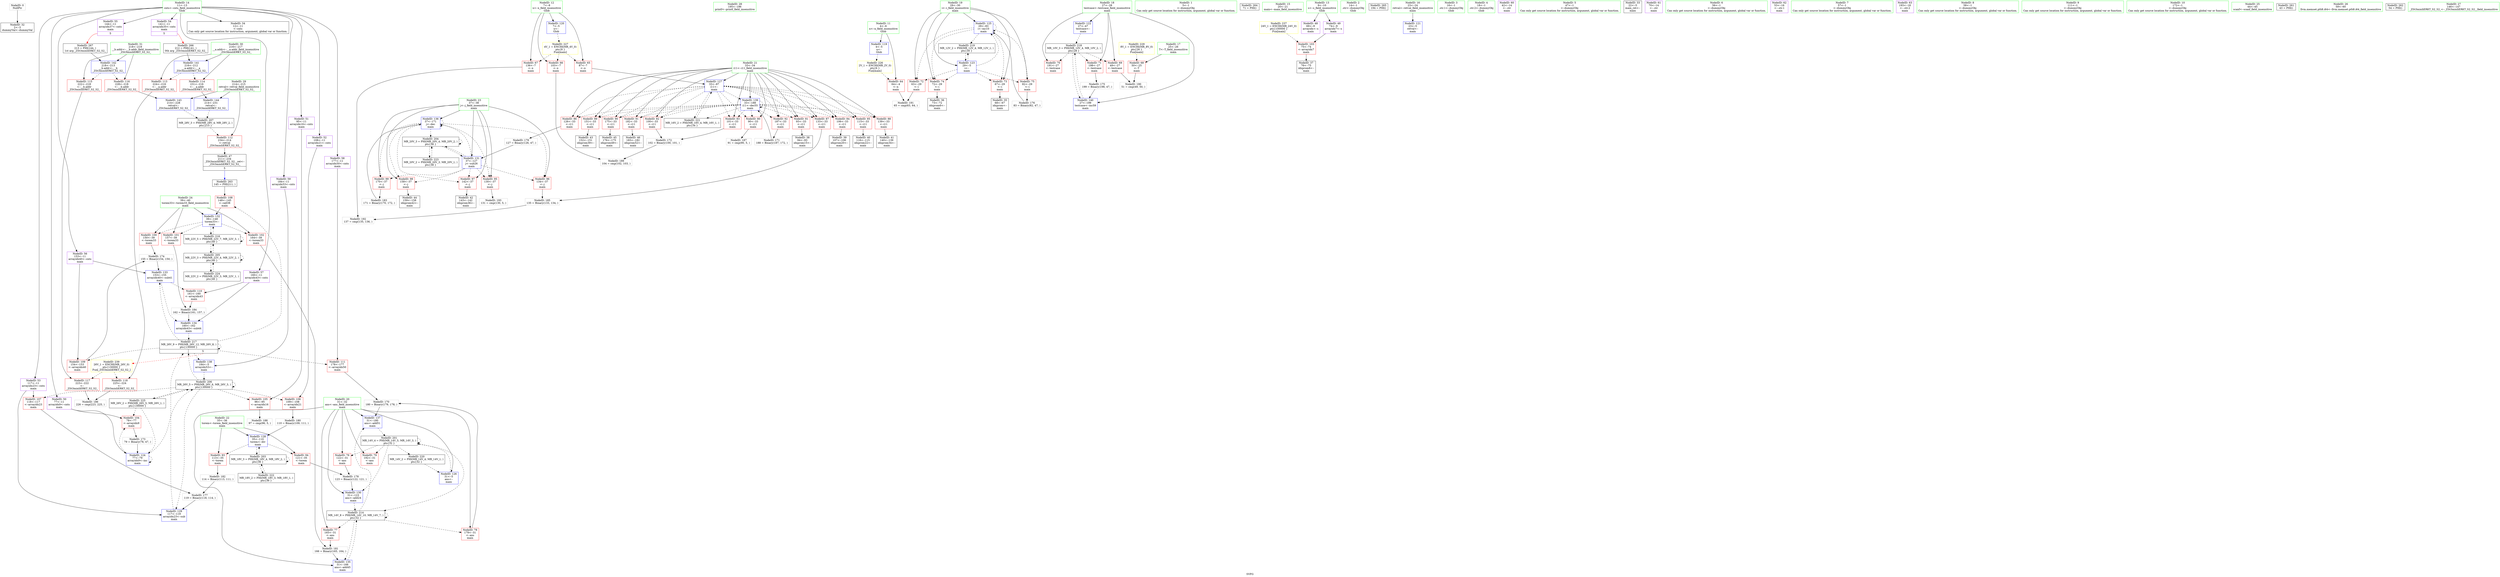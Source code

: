 digraph "SVFG" {
	label="SVFG";

	Node0x56068b63c7e0 [shape=record,color=grey,label="{NodeID: 0\nNullPtr}"];
	Node0x56068b63c7e0 -> Node0x56068b65b5b0[style=solid];
	Node0x56068b688750 [shape=record,color=black,label="{NodeID: 263\n145 = PHI(211, )\n}"];
	Node0x56068b688750 -> Node0x56068b65ccd0[style=solid];
	Node0x56068b665920 [shape=record,color=grey,label="{NodeID: 180\n110 = Binary(109, 111, )\n}"];
	Node0x56068b665920 -> Node0x56068b6624b0[style=solid];
	Node0x56068b65c3e0 [shape=record,color=red,label="{NodeID: 97\n142\<--37\n\<--j\nmain\n}"];
	Node0x56068b65c3e0 -> Node0x56068b65be30[style=solid];
	Node0x56068b65a7c0 [shape=record,color=green,label="{NodeID: 14\n11\<--13\ncnts\<--cnts_field_insensitive\nGlob }"];
	Node0x56068b65a7c0 -> Node0x56068b65b780[style=solid];
	Node0x56068b65a7c0 -> Node0x56068b65d4d0[style=solid];
	Node0x56068b65a7c0 -> Node0x56068b65d5a0[style=solid];
	Node0x56068b65a7c0 -> Node0x56068b65d670[style=solid];
	Node0x56068b65a7c0 -> Node0x56068b65d740[style=solid];
	Node0x56068b65a7c0 -> Node0x56068b65d810[style=solid];
	Node0x56068b65a7c0 -> Node0x56068b65d8e0[style=solid];
	Node0x56068b65a7c0 -> Node0x56068b65d9b0[style=solid];
	Node0x56068b65a7c0 -> Node0x56068b65da80[style=solid];
	Node0x56068b65a7c0 -> Node0x56068b65db50[style=solid];
	Node0x56068b65a7c0 -> Node0x56068b65dc20[style=solid];
	Node0x56068b65cf40 [shape=record,color=red,label="{NodeID: 111\n178\<--177\n\<--arrayidx50\nmain\n}"];
	Node0x56068b65cf40 -> Node0x56068b664a20[style=solid];
	Node0x56068b65b240 [shape=record,color=green,label="{NodeID: 28\n195\<--196\nprintf\<--printf_field_insensitive\n}"];
	Node0x56068b662240 [shape=record,color=blue,label="{NodeID: 125\n29\<--83\ni\<--inc10\nmain\n}"];
	Node0x56068b662240 -> Node0x56068b65e6b0[style=dashed];
	Node0x56068b662240 -> Node0x56068b65e780[style=dashed];
	Node0x56068b662240 -> Node0x56068b65e850[style=dashed];
	Node0x56068b662240 -> Node0x56068b65e920[style=dashed];
	Node0x56068b662240 -> Node0x56068b662240[style=dashed];
	Node0x56068b662240 -> Node0x56068b676c20[style=dashed];
	Node0x56068b65be30 [shape=record,color=black,label="{NodeID: 42\n143\<--142\nidxprom36\<--\nmain\n}"];
	Node0x56068b677b20 [shape=record,color=black,label="{NodeID: 222\nMR_18V_2 = PHI(MR_18V_3, MR_18V_1, )\npts\{36 \}\n}"];
	Node0x56068b677b20 -> Node0x56068b671820[style=dashed];
	Node0x56068b662da0 [shape=record,color=blue,label="{NodeID: 139\n33\<--188\ni11\<--dec55\nmain\n}"];
	Node0x56068b662da0 -> Node0x56068b65ed30[style=dashed];
	Node0x56068b662da0 -> Node0x56068b65ee00[style=dashed];
	Node0x56068b662da0 -> Node0x56068b65eed0[style=dashed];
	Node0x56068b662da0 -> Node0x56068b65efa0[style=dashed];
	Node0x56068b662da0 -> Node0x56068b65f070[style=dashed];
	Node0x56068b662da0 -> Node0x56068b65f140[style=dashed];
	Node0x56068b662da0 -> Node0x56068b65f210[style=dashed];
	Node0x56068b662da0 -> Node0x56068b65f2e0[style=dashed];
	Node0x56068b662da0 -> Node0x56068b65f3b0[style=dashed];
	Node0x56068b662da0 -> Node0x56068b65f480[style=dashed];
	Node0x56068b662da0 -> Node0x56068b65f550[style=dashed];
	Node0x56068b662da0 -> Node0x56068b65f620[style=dashed];
	Node0x56068b662da0 -> Node0x56068b65f6f0[style=dashed];
	Node0x56068b662da0 -> Node0x56068b662da0[style=dashed];
	Node0x56068b662da0 -> Node0x56068b677620[style=dashed];
	Node0x56068b65d9b0 [shape=record,color=purple,label="{NodeID: 56\n153\<--11\narrayidx40\<--cnts\nmain\n}"];
	Node0x56068b65d9b0 -> Node0x56068b65cda0[style=solid];
	Node0x56068b65d9b0 -> Node0x56068b6628c0[style=solid];
	Node0x56068b65e510 [shape=record,color=red,label="{NodeID: 70\n191\<--27\n\<--testcase\nmain\n}"];
	Node0x56068b65f070 [shape=record,color=red,label="{NodeID: 84\n106\<--33\n\<--i11\nmain\n}"];
	Node0x56068b65f070 -> Node0x56068b65bbc0[style=solid];
	Node0x56068b639a10 [shape=record,color=green,label="{NodeID: 1\n5\<--1\n\<--dummyObj\nCan only get source location for instruction, argument, global var or function.}"];
	Node0x56068b688940 [shape=record,color=black,label="{NodeID: 264\n71 = PHI()\n}"];
	Node0x56068b665aa0 [shape=record,color=grey,label="{NodeID: 181\n166 = Binary(165, 164, )\n}"];
	Node0x56068b665aa0 -> Node0x56068b662a60[style=solid];
	Node0x56068b65c4b0 [shape=record,color=red,label="{NodeID: 98\n158\<--37\n\<--j\nmain\n}"];
	Node0x56068b65c4b0 -> Node0x56068b65bfd0[style=solid];
	Node0x56068b65a850 [shape=record,color=green,label="{NodeID: 15\n20\<--21\nmain\<--main_field_insensitive\n}"];
	Node0x56068b65d010 [shape=record,color=red,label="{NodeID: 112\n234\<--214\n\<--retval\n_ZSt3minIiERKT_S2_S2_\n}"];
	Node0x56068b65d010 -> Node0x56068b65c240[style=solid];
	Node0x56068b65b340 [shape=record,color=green,label="{NodeID: 29\n214\<--215\nretval\<--retval_field_insensitive\n_ZSt3minIiERKT_S2_S2_\n}"];
	Node0x56068b65b340 -> Node0x56068b65d010[style=solid];
	Node0x56068b65b340 -> Node0x56068b6630e0[style=solid];
	Node0x56068b65b340 -> Node0x56068b6631b0[style=solid];
	Node0x56068b662310 [shape=record,color=blue,label="{NodeID: 126\n31\<--5\nans\<--\nmain\n}"];
	Node0x56068b662310 -> Node0x56068b670e20[style=dashed];
	Node0x56068b65bf00 [shape=record,color=black,label="{NodeID: 43\n152\<--151\nidxprom39\<--\nmain\n}"];
	Node0x56068b678020 [shape=record,color=black,label="{NodeID: 223\nMR_20V_2 = PHI(MR_20V_3, MR_20V_1, )\npts\{38 \}\n}"];
	Node0x56068b678020 -> Node0x56068b671d20[style=dashed];
	Node0x56068b662e70 [shape=record,color=blue,label="{NodeID: 140\n27\<--199\ntestcase\<--inc59\nmain\n}"];
	Node0x56068b662e70 -> Node0x56068b676b30[style=dashed];
	Node0x56068b65da80 [shape=record,color=purple,label="{NodeID: 57\n160\<--11\narrayidx43\<--cnts\nmain\n}"];
	Node0x56068b65da80 -> Node0x56068b65ce70[style=solid];
	Node0x56068b65da80 -> Node0x56068b662990[style=solid];
	Node0x56068b67a300 [shape=record,color=yellow,style=double,label="{NodeID: 237\n24V_1 = ENCHI(MR_24V_0)\npts\{100000 \}\nFun[main]}"];
	Node0x56068b67a300 -> Node0x56068b65c8c0[style=dashed];
	Node0x56068b65e5e0 [shape=record,color=red,label="{NodeID: 71\n198\<--27\n\<--testcase\nmain\n}"];
	Node0x56068b65e5e0 -> Node0x56068b6651a0[style=solid];
	Node0x56068b65f140 [shape=record,color=red,label="{NodeID: 85\n115\<--33\n\<--i11\nmain\n}"];
	Node0x56068b65f140 -> Node0x56068b65bc90[style=solid];
	Node0x56068b63ced0 [shape=record,color=green,label="{NodeID: 2\n14\<--1\n.str\<--dummyObj\nGlob }"];
	Node0x56068b688a10 [shape=record,color=black,label="{NodeID: 265\n194 = PHI()\n}"];
	Node0x56068b665c20 [shape=record,color=grey,label="{NodeID: 182\n114 = Binary(113, 111, )\n}"];
	Node0x56068b665c20 -> Node0x56068b6654a0[style=solid];
	Node0x56068b65c580 [shape=record,color=red,label="{NodeID: 99\n170\<--37\n\<--j\nmain\n}"];
	Node0x56068b65c580 -> Node0x56068b665da0[style=solid];
	Node0x56068b65a8e0 [shape=record,color=green,label="{NodeID: 16\n23\<--24\nretval\<--retval_field_insensitive\nmain\n}"];
	Node0x56068b65a8e0 -> Node0x56068b661f00[style=solid];
	Node0x56068b65d0e0 [shape=record,color=red,label="{NodeID: 113\n224\<--216\n\<--__a.addr\n_ZSt3minIiERKT_S2_S2_\n}"];
	Node0x56068b65d0e0 -> Node0x56068b661c30[style=solid];
	Node0x56068b65b410 [shape=record,color=green,label="{NodeID: 30\n216\<--217\n__a.addr\<--__a.addr_field_insensitive\n_ZSt3minIiERKT_S2_S2_\n}"];
	Node0x56068b65b410 -> Node0x56068b65d0e0[style=solid];
	Node0x56068b65b410 -> Node0x56068b65d1b0[style=solid];
	Node0x56068b65b410 -> Node0x56068b662f40[style=solid];
	Node0x56068b6623e0 [shape=record,color=blue,label="{NodeID: 127\n33\<--87\ni11\<--\nmain\n}"];
	Node0x56068b6623e0 -> Node0x56068b65ed30[style=dashed];
	Node0x56068b6623e0 -> Node0x56068b65ee00[style=dashed];
	Node0x56068b6623e0 -> Node0x56068b65eed0[style=dashed];
	Node0x56068b6623e0 -> Node0x56068b65efa0[style=dashed];
	Node0x56068b6623e0 -> Node0x56068b65f070[style=dashed];
	Node0x56068b6623e0 -> Node0x56068b65f140[style=dashed];
	Node0x56068b6623e0 -> Node0x56068b65f210[style=dashed];
	Node0x56068b6623e0 -> Node0x56068b65f2e0[style=dashed];
	Node0x56068b6623e0 -> Node0x56068b65f3b0[style=dashed];
	Node0x56068b6623e0 -> Node0x56068b65f480[style=dashed];
	Node0x56068b6623e0 -> Node0x56068b65f550[style=dashed];
	Node0x56068b6623e0 -> Node0x56068b65f620[style=dashed];
	Node0x56068b6623e0 -> Node0x56068b65f6f0[style=dashed];
	Node0x56068b6623e0 -> Node0x56068b662da0[style=dashed];
	Node0x56068b6623e0 -> Node0x56068b677620[style=dashed];
	Node0x56068b65bfd0 [shape=record,color=black,label="{NodeID: 44\n159\<--158\nidxprom42\<--\nmain\n}"];
	Node0x56068b678520 [shape=record,color=black,label="{NodeID: 224\nMR_22V_2 = PHI(MR_22V_3, MR_22V_1, )\npts\{40 \}\n}"];
	Node0x56068b678520 -> Node0x56068b672220[style=dashed];
	Node0x56068b662f40 [shape=record,color=blue,label="{NodeID: 141\n216\<--212\n__a.addr\<--__a\n_ZSt3minIiERKT_S2_S2_\n}"];
	Node0x56068b662f40 -> Node0x56068b65d0e0[style=dashed];
	Node0x56068b662f40 -> Node0x56068b65d1b0[style=dashed];
	Node0x56068b65db50 [shape=record,color=purple,label="{NodeID: 58\n177\<--11\narrayidx50\<--cnts\nmain\n}"];
	Node0x56068b65db50 -> Node0x56068b65cf40[style=solid];
	Node0x56068b65e6b0 [shape=record,color=red,label="{NodeID: 72\n63\<--29\n\<--i\nmain\n}"];
	Node0x56068b65e6b0 -> Node0x56068b6669a0[style=solid];
	Node0x56068b65f210 [shape=record,color=red,label="{NodeID: 86\n126\<--33\n\<--i11\nmain\n}"];
	Node0x56068b65f210 -> Node0x56068b6657a0[style=solid];
	Node0x56068b63cf60 [shape=record,color=green,label="{NodeID: 3\n16\<--1\n.str.1\<--dummyObj\nGlob }"];
	Node0x56068b688ae0 [shape=record,color=black,label="{NodeID: 266\n212 = PHI(141, )\n0th arg _ZSt3minIiERKT_S2_S2_ }"];
	Node0x56068b688ae0 -> Node0x56068b662f40[style=solid];
	Node0x56068b665da0 [shape=record,color=grey,label="{NodeID: 183\n171 = Binary(170, 172, )\n}"];
	Node0x56068b665da0 -> Node0x56068b662b30[style=solid];
	Node0x56068b65c650 [shape=record,color=red,label="{NodeID: 100\n150\<--39\n\<--torem33\nmain\n}"];
	Node0x56068b65c650 -> Node0x56068b665020[style=solid];
	Node0x56068b65a970 [shape=record,color=green,label="{NodeID: 17\n25\<--26\nT\<--T_field_insensitive\nmain\n}"];
	Node0x56068b65a970 -> Node0x56068b65e370[style=solid];
	Node0x56068b65d1b0 [shape=record,color=red,label="{NodeID: 114\n231\<--216\n\<--__a.addr\n_ZSt3minIiERKT_S2_S2_\n}"];
	Node0x56068b65d1b0 -> Node0x56068b6631b0[style=solid];
	Node0x56068b65b4e0 [shape=record,color=green,label="{NodeID: 31\n218\<--219\n__b.addr\<--__b.addr_field_insensitive\n_ZSt3minIiERKT_S2_S2_\n}"];
	Node0x56068b65b4e0 -> Node0x56068b65d280[style=solid];
	Node0x56068b65b4e0 -> Node0x56068b661a90[style=solid];
	Node0x56068b65b4e0 -> Node0x56068b663010[style=solid];
	Node0x56068b6624b0 [shape=record,color=blue,label="{NodeID: 128\n35\<--110\ntorem\<--div\nmain\n}"];
	Node0x56068b6624b0 -> Node0x56068b65f7c0[style=dashed];
	Node0x56068b6624b0 -> Node0x56068b65f890[style=dashed];
	Node0x56068b6624b0 -> Node0x56068b671820[style=dashed];
	Node0x56068b65c0a0 [shape=record,color=black,label="{NodeID: 45\n176\<--175\nidxprom49\<--\nmain\n}"];
	Node0x56068b678a20 [shape=record,color=black,label="{NodeID: 225\nMR_26V_2 = PHI(MR_26V_5, MR_26V_1, )\npts\{130000 \}\n}"];
	Node0x56068b678a20 -> Node0x56068b65c990[style=dashed];
	Node0x56068b678a20 -> Node0x56068b662170[style=dashed];
	Node0x56068b678a20 -> Node0x56068b672720[style=dashed];
	Node0x56068b663010 [shape=record,color=blue,label="{NodeID: 142\n218\<--213\n__b.addr\<--__b\n_ZSt3minIiERKT_S2_S2_\n}"];
	Node0x56068b663010 -> Node0x56068b65d280[style=dashed];
	Node0x56068b663010 -> Node0x56068b661a90[style=dashed];
	Node0x56068b65dc20 [shape=record,color=purple,label="{NodeID: 59\n184\<--11\narrayidx53\<--cnts\nmain\n}"];
	Node0x56068b65dc20 -> Node0x56068b662cd0[style=solid];
	Node0x56068b67a4c0 [shape=record,color=yellow,style=double,label="{NodeID: 239\n26V_1 = ENCHI(MR_26V_0)\npts\{130000 \}\nFun[_ZSt3minIiERKT_S2_S2_]}"];
	Node0x56068b67a4c0 -> Node0x56068b661b60[style=dashed];
	Node0x56068b67a4c0 -> Node0x56068b661c30[style=dashed];
	Node0x56068b65e780 [shape=record,color=red,label="{NodeID: 73\n67\<--29\n\<--i\nmain\n}"];
	Node0x56068b65e780 -> Node0x56068b65b880[style=solid];
	Node0x56068b664a20 [shape=record,color=grey,label="{NodeID: 170\n180 = Binary(179, 178, )\n}"];
	Node0x56068b664a20 -> Node0x56068b662c00[style=solid];
	Node0x56068b65f2e0 [shape=record,color=red,label="{NodeID: 87\n133\<--33\n\<--i11\nmain\n}"];
	Node0x56068b65f2e0 -> Node0x56068b6660a0[style=solid];
	Node0x56068b639fe0 [shape=record,color=green,label="{NodeID: 4\n18\<--1\n.str.2\<--dummyObj\nGlob }"];
	Node0x56068b688c40 [shape=record,color=black,label="{NodeID: 267\n213 = PHI(144, )\n1st arg _ZSt3minIiERKT_S2_S2_ }"];
	Node0x56068b688c40 -> Node0x56068b663010[style=solid];
	Node0x56068b665f20 [shape=record,color=grey,label="{NodeID: 184\n162 = Binary(161, 157, )\n}"];
	Node0x56068b665f20 -> Node0x56068b662990[style=solid];
	Node0x56068b65c720 [shape=record,color=red,label="{NodeID: 101\n157\<--39\n\<--torem33\nmain\n}"];
	Node0x56068b65c720 -> Node0x56068b665f20[style=solid];
	Node0x56068b65aa00 [shape=record,color=green,label="{NodeID: 18\n27\<--28\ntestcase\<--testcase_field_insensitive\nmain\n}"];
	Node0x56068b65aa00 -> Node0x56068b65e440[style=solid];
	Node0x56068b65aa00 -> Node0x56068b65e510[style=solid];
	Node0x56068b65aa00 -> Node0x56068b65e5e0[style=solid];
	Node0x56068b65aa00 -> Node0x56068b661fd0[style=solid];
	Node0x56068b65aa00 -> Node0x56068b662e70[style=solid];
	Node0x56068b65d280 [shape=record,color=red,label="{NodeID: 115\n222\<--218\n\<--__b.addr\n_ZSt3minIiERKT_S2_S2_\n}"];
	Node0x56068b65d280 -> Node0x56068b661b60[style=solid];
	Node0x56068b65b5b0 [shape=record,color=black,label="{NodeID: 32\n2\<--3\ndummyVal\<--dummyVal\n}"];
	Node0x56068b662580 [shape=record,color=blue,label="{NodeID: 129\n117\<--119\narrayidx23\<--sub\nmain\n}"];
	Node0x56068b662580 -> Node0x56068b675e20[style=dashed];
	Node0x56068b65c170 [shape=record,color=black,label="{NodeID: 46\n183\<--182\nidxprom52\<--\nmain\n}"];
	Node0x56068b678f20 [shape=record,color=yellow,style=double,label="{NodeID: 226\n2V_1 = ENCHI(MR_2V_0)\npts\{6 \}\nFun[main]}"];
	Node0x56068b678f20 -> Node0x56068b65e030[style=dashed];
	Node0x56068b6630e0 [shape=record,color=blue,label="{NodeID: 143\n214\<--228\nretval\<--\n_ZSt3minIiERKT_S2_S2_\n}"];
	Node0x56068b6630e0 -> Node0x56068b672c20[style=dashed];
	Node0x56068b65dcf0 [shape=record,color=purple,label="{NodeID: 60\n42\<--14\n\<--.str\nmain\n}"];
	Node0x56068b65e850 [shape=record,color=red,label="{NodeID: 74\n72\<--29\n\<--i\nmain\n}"];
	Node0x56068b65e850 -> Node0x56068b65b950[style=solid];
	Node0x56068b664ba0 [shape=record,color=grey,label="{NodeID: 171\n188 = Binary(187, 172, )\n}"];
	Node0x56068b664ba0 -> Node0x56068b662da0[style=solid];
	Node0x56068b65f3b0 [shape=record,color=red,label="{NodeID: 88\n139\<--33\n\<--i11\nmain\n}"];
	Node0x56068b65f3b0 -> Node0x56068b65bd60[style=solid];
	Node0x56068b63a070 [shape=record,color=green,label="{NodeID: 5\n47\<--1\n\<--dummyObj\nCan only get source location for instruction, argument, global var or function.}"];
	Node0x56068b6660a0 [shape=record,color=grey,label="{NodeID: 185\n135 = Binary(133, 134, )\n}"];
	Node0x56068b6660a0 -> Node0x56068b65faf0[style=solid];
	Node0x56068b65c7f0 [shape=record,color=red,label="{NodeID: 102\n164\<--39\n\<--torem33\nmain\n}"];
	Node0x56068b65c7f0 -> Node0x56068b665aa0[style=solid];
	Node0x56068b65aa90 [shape=record,color=green,label="{NodeID: 19\n29\<--30\ni\<--i_field_insensitive\nmain\n}"];
	Node0x56068b65aa90 -> Node0x56068b65e6b0[style=solid];
	Node0x56068b65aa90 -> Node0x56068b65e780[style=solid];
	Node0x56068b65aa90 -> Node0x56068b65e850[style=solid];
	Node0x56068b65aa90 -> Node0x56068b65e920[style=solid];
	Node0x56068b65aa90 -> Node0x56068b6620a0[style=solid];
	Node0x56068b65aa90 -> Node0x56068b662240[style=solid];
	Node0x56068b661a90 [shape=record,color=red,label="{NodeID: 116\n228\<--218\n\<--__b.addr\n_ZSt3minIiERKT_S2_S2_\n}"];
	Node0x56068b661a90 -> Node0x56068b6630e0[style=solid];
	Node0x56068b65b6b0 [shape=record,color=black,label="{NodeID: 33\n22\<--5\nmain_ret\<--\nmain\n}"];
	Node0x56068b662650 [shape=record,color=blue,label="{NodeID: 130\n31\<--123\nans\<--add24\nmain\n}"];
	Node0x56068b662650 -> Node0x56068b674f20[style=dashed];
	Node0x56068b65c240 [shape=record,color=black,label="{NodeID: 47\n211\<--234\n_ZSt3minIiERKT_S2_S2__ret\<--\n_ZSt3minIiERKT_S2_S2_\n|{<s0>5}}"];
	Node0x56068b65c240:s0 -> Node0x56068b688750[style=solid,color=blue];
	Node0x56068b679a40 [shape=record,color=yellow,style=double,label="{NodeID: 227\n4V_1 = ENCHI(MR_4V_0)\npts\{8 \}\nFun[main]}"];
	Node0x56068b679a40 -> Node0x56068b65e100[style=dashed];
	Node0x56068b679a40 -> Node0x56068b65e1d0[style=dashed];
	Node0x56068b679a40 -> Node0x56068b65e2a0[style=dashed];
	Node0x56068b6631b0 [shape=record,color=blue,label="{NodeID: 144\n214\<--231\nretval\<--\n_ZSt3minIiERKT_S2_S2_\n}"];
	Node0x56068b6631b0 -> Node0x56068b672c20[style=dashed];
	Node0x56068b65ddc0 [shape=record,color=purple,label="{NodeID: 61\n70\<--14\n\<--.str\nmain\n}"];
	Node0x56068b65e920 [shape=record,color=red,label="{NodeID: 75\n82\<--29\n\<--i\nmain\n}"];
	Node0x56068b65e920 -> Node0x56068b665320[style=solid];
	Node0x56068b664d20 [shape=record,color=grey,label="{NodeID: 172\n102 = Binary(100, 101, )\n}"];
	Node0x56068b664d20 -> Node0x56068b6666a0[style=solid];
	Node0x56068b65f480 [shape=record,color=red,label="{NodeID: 89\n151\<--33\n\<--i11\nmain\n}"];
	Node0x56068b65f480 -> Node0x56068b65bf00[style=solid];
	Node0x56068b65a340 [shape=record,color=green,label="{NodeID: 6\n56\<--1\n\<--dummyObj\nCan only get source location for instruction, argument, global var or function.}"];
	Node0x56068b666220 [shape=record,color=grey,label="{NodeID: 186\n226 = cmp(223, 225, )\n}"];
	Node0x56068b65c8c0 [shape=record,color=red,label="{NodeID: 103\n75\<--74\n\<--arrayidx7\nmain\n}"];
	Node0x56068b65c8c0 -> Node0x56068b65ba20[style=solid];
	Node0x56068b65ab60 [shape=record,color=green,label="{NodeID: 20\n31\<--32\nans\<--ans_field_insensitive\nmain\n}"];
	Node0x56068b65ab60 -> Node0x56068b65e9f0[style=solid];
	Node0x56068b65ab60 -> Node0x56068b65eac0[style=solid];
	Node0x56068b65ab60 -> Node0x56068b65eb90[style=solid];
	Node0x56068b65ab60 -> Node0x56068b65ec60[style=solid];
	Node0x56068b65ab60 -> Node0x56068b662310[style=solid];
	Node0x56068b65ab60 -> Node0x56068b662650[style=solid];
	Node0x56068b65ab60 -> Node0x56068b662a60[style=solid];
	Node0x56068b65ab60 -> Node0x56068b662c00[style=solid];
	Node0x56068b661b60 [shape=record,color=red,label="{NodeID: 117\n223\<--222\n\<--\n_ZSt3minIiERKT_S2_S2_\n}"];
	Node0x56068b661b60 -> Node0x56068b666220[style=solid];
	Node0x56068b65b780 [shape=record,color=black,label="{NodeID: 34\n12\<--11\n\<--cnts\nCan only get source location for instruction, argument, global var or function.}"];
	Node0x56068b674f20 [shape=record,color=black,label="{NodeID: 214\nMR_14V_8 = PHI(MR_14V_10, MR_14V_7, )\npts\{32 \}\n}"];
	Node0x56068b674f20 -> Node0x56068b65eac0[style=dashed];
	Node0x56068b674f20 -> Node0x56068b65eb90[style=dashed];
	Node0x56068b674f20 -> Node0x56068b662a60[style=dashed];
	Node0x56068b674f20 -> Node0x56068b662c00[style=dashed];
	Node0x56068b674f20 -> Node0x56068b674f20[style=dashed];
	Node0x56068b662720 [shape=record,color=blue,label="{NodeID: 131\n37\<--127\nj\<--sub26\nmain\n}"];
	Node0x56068b662720 -> Node0x56068b65f960[style=dashed];
	Node0x56068b662720 -> Node0x56068b65c310[style=dashed];
	Node0x56068b662720 -> Node0x56068b65c3e0[style=dashed];
	Node0x56068b662720 -> Node0x56068b65c4b0[style=dashed];
	Node0x56068b662720 -> Node0x56068b65c580[style=dashed];
	Node0x56068b662720 -> Node0x56068b662b30[style=dashed];
	Node0x56068b662720 -> Node0x56068b671d20[style=dashed];
	Node0x56068b65d330 [shape=record,color=purple,label="{NodeID: 48\n69\<--9\narrayidx\<--s\nmain\n}"];
	Node0x56068b65de90 [shape=record,color=purple,label="{NodeID: 62\n53\<--16\n\<--.str.1\nmain\n}"];
	Node0x56068b65e9f0 [shape=record,color=red,label="{NodeID: 76\n122\<--31\n\<--ans\nmain\n}"];
	Node0x56068b65e9f0 -> Node0x56068b665620[style=solid];
	Node0x56068b664ea0 [shape=record,color=grey,label="{NodeID: 173\n79 = Binary(78, 47, )\n}"];
	Node0x56068b664ea0 -> Node0x56068b662170[style=solid];
	Node0x56068b65f550 [shape=record,color=red,label="{NodeID: 90\n175\<--33\n\<--i11\nmain\n}"];
	Node0x56068b65f550 -> Node0x56068b65c0a0[style=solid];
	Node0x56068b65a3d0 [shape=record,color=green,label="{NodeID: 7\n57\<--1\n\<--dummyObj\nCan only get source location for instruction, argument, global var or function.}"];
	Node0x56068b6663a0 [shape=record,color=grey,label="{NodeID: 187\n91 = cmp(90, 5, )\n}"];
	Node0x56068b65c990 [shape=record,color=red,label="{NodeID: 104\n78\<--77\n\<--arrayidx9\nmain\n}"];
	Node0x56068b65c990 -> Node0x56068b664ea0[style=solid];
	Node0x56068b65ac30 [shape=record,color=green,label="{NodeID: 21\n33\<--34\ni11\<--i11_field_insensitive\nmain\n}"];
	Node0x56068b65ac30 -> Node0x56068b65ed30[style=solid];
	Node0x56068b65ac30 -> Node0x56068b65ee00[style=solid];
	Node0x56068b65ac30 -> Node0x56068b65eed0[style=solid];
	Node0x56068b65ac30 -> Node0x56068b65efa0[style=solid];
	Node0x56068b65ac30 -> Node0x56068b65f070[style=solid];
	Node0x56068b65ac30 -> Node0x56068b65f140[style=solid];
	Node0x56068b65ac30 -> Node0x56068b65f210[style=solid];
	Node0x56068b65ac30 -> Node0x56068b65f2e0[style=solid];
	Node0x56068b65ac30 -> Node0x56068b65f3b0[style=solid];
	Node0x56068b65ac30 -> Node0x56068b65f480[style=solid];
	Node0x56068b65ac30 -> Node0x56068b65f550[style=solid];
	Node0x56068b65ac30 -> Node0x56068b65f620[style=solid];
	Node0x56068b65ac30 -> Node0x56068b65f6f0[style=solid];
	Node0x56068b65ac30 -> Node0x56068b6623e0[style=solid];
	Node0x56068b65ac30 -> Node0x56068b662da0[style=solid];
	Node0x56068b670e20 [shape=record,color=black,label="{NodeID: 201\nMR_14V_4 = PHI(MR_14V_5, MR_14V_3, )\npts\{32 \}\n}"];
	Node0x56068b670e20 -> Node0x56068b65e9f0[style=dashed];
	Node0x56068b670e20 -> Node0x56068b65ec60[style=dashed];
	Node0x56068b670e20 -> Node0x56068b662650[style=dashed];
	Node0x56068b670e20 -> Node0x56068b670e20[style=dashed];
	Node0x56068b670e20 -> Node0x56068b674f20[style=dashed];
	Node0x56068b670e20 -> Node0x56068b677120[style=dashed];
	Node0x56068b661c30 [shape=record,color=red,label="{NodeID: 118\n225\<--224\n\<--\n_ZSt3minIiERKT_S2_S2_\n}"];
	Node0x56068b661c30 -> Node0x56068b666220[style=solid];
	Node0x56068b65b880 [shape=record,color=black,label="{NodeID: 35\n68\<--67\nidxprom\<--\nmain\n}"];
	Node0x56068b6627f0 [shape=record,color=blue,label="{NodeID: 132\n39\<--148\ntorem33\<--\nmain\n}"];
	Node0x56068b6627f0 -> Node0x56068b65c650[style=dashed];
	Node0x56068b6627f0 -> Node0x56068b65c720[style=dashed];
	Node0x56068b6627f0 -> Node0x56068b65c7f0[style=dashed];
	Node0x56068b6627f0 -> Node0x56068b675920[style=dashed];
	Node0x56068b65d400 [shape=record,color=purple,label="{NodeID: 49\n74\<--9\narrayidx7\<--s\nmain\n}"];
	Node0x56068b65d400 -> Node0x56068b65c8c0[style=solid];
	Node0x56068b679c00 [shape=record,color=yellow,style=double,label="{NodeID: 229\n8V_1 = ENCHI(MR_8V_0)\npts\{26 \}\nFun[main]}"];
	Node0x56068b679c00 -> Node0x56068b65e370[style=dashed];
	Node0x56068b65df60 [shape=record,color=purple,label="{NodeID: 63\n193\<--18\n\<--.str.2\nmain\n}"];
	Node0x56068b65eac0 [shape=record,color=red,label="{NodeID: 77\n165\<--31\n\<--ans\nmain\n}"];
	Node0x56068b65eac0 -> Node0x56068b665aa0[style=solid];
	Node0x56068b665020 [shape=record,color=grey,label="{NodeID: 174\n155 = Binary(154, 150, )\n}"];
	Node0x56068b665020 -> Node0x56068b6628c0[style=solid];
	Node0x56068b65f620 [shape=record,color=red,label="{NodeID: 91\n182\<--33\n\<--i11\nmain\n}"];
	Node0x56068b65f620 -> Node0x56068b65c170[style=solid];
	Node0x56068b65a460 [shape=record,color=green,label="{NodeID: 8\n58\<--1\n\<--dummyObj\nCan only get source location for instruction, argument, global var or function.}"];
	Node0x56068b666520 [shape=record,color=grey,label="{NodeID: 188\n97 = cmp(96, 5, )\n}"];
	Node0x56068b65ca60 [shape=record,color=red,label="{NodeID: 105\n96\<--95\n\<--arrayidx16\nmain\n}"];
	Node0x56068b65ca60 -> Node0x56068b666520[style=solid];
	Node0x56068b65ad00 [shape=record,color=green,label="{NodeID: 22\n35\<--36\ntorem\<--torem_field_insensitive\nmain\n}"];
	Node0x56068b65ad00 -> Node0x56068b65f7c0[style=solid];
	Node0x56068b65ad00 -> Node0x56068b65f890[style=solid];
	Node0x56068b65ad00 -> Node0x56068b6624b0[style=solid];
	Node0x56068b661d00 [shape=record,color=blue,label="{NodeID: 119\n4\<--5\nn\<--\nGlob }"];
	Node0x56068b661d00 -> Node0x56068b678f20[style=dashed];
	Node0x56068b65b950 [shape=record,color=black,label="{NodeID: 36\n73\<--72\nidxprom6\<--\nmain\n}"];
	Node0x56068b675920 [shape=record,color=black,label="{NodeID: 216\nMR_22V_5 = PHI(MR_22V_7, MR_22V_3, )\npts\{40 \}\n}"];
	Node0x56068b675920 -> Node0x56068b6627f0[style=dashed];
	Node0x56068b675920 -> Node0x56068b672220[style=dashed];
	Node0x56068b675920 -> Node0x56068b675920[style=dashed];
	Node0x56068b6628c0 [shape=record,color=blue,label="{NodeID: 133\n153\<--155\narrayidx40\<--sub41\nmain\n}"];
	Node0x56068b6628c0 -> Node0x56068b65ce70[style=dashed];
	Node0x56068b6628c0 -> Node0x56068b662990[style=dashed];
	Node0x56068b65d4d0 [shape=record,color=purple,label="{NodeID: 50\n77\<--11\narrayidx9\<--cnts\nmain\n}"];
	Node0x56068b65d4d0 -> Node0x56068b65c990[style=solid];
	Node0x56068b65d4d0 -> Node0x56068b662170[style=solid];
	Node0x56068b65e030 [shape=record,color=red,label="{NodeID: 64\n64\<--4\n\<--n\nmain\n}"];
	Node0x56068b65e030 -> Node0x56068b6669a0[style=solid];
	Node0x56068b65eb90 [shape=record,color=red,label="{NodeID: 78\n179\<--31\n\<--ans\nmain\n}"];
	Node0x56068b65eb90 -> Node0x56068b664a20[style=solid];
	Node0x56068b6651a0 [shape=record,color=grey,label="{NodeID: 175\n199 = Binary(198, 47, )\n}"];
	Node0x56068b6651a0 -> Node0x56068b662e70[style=solid];
	Node0x56068b65f6f0 [shape=record,color=red,label="{NodeID: 92\n187\<--33\n\<--i11\nmain\n}"];
	Node0x56068b65f6f0 -> Node0x56068b664ba0[style=solid];
	Node0x56068b65a4f0 [shape=record,color=green,label="{NodeID: 9\n111\<--1\n\<--dummyObj\nCan only get source location for instruction, argument, global var or function.}"];
	Node0x56068b6666a0 [shape=record,color=grey,label="{NodeID: 189\n104 = cmp(102, 103, )\n}"];
	Node0x56068b65cb30 [shape=record,color=red,label="{NodeID: 106\n109\<--108\n\<--arrayidx21\nmain\n}"];
	Node0x56068b65cb30 -> Node0x56068b665920[style=solid];
	Node0x56068b65add0 [shape=record,color=green,label="{NodeID: 23\n37\<--38\nj\<--j_field_insensitive\nmain\n}"];
	Node0x56068b65add0 -> Node0x56068b65f960[style=solid];
	Node0x56068b65add0 -> Node0x56068b65c310[style=solid];
	Node0x56068b65add0 -> Node0x56068b65c3e0[style=solid];
	Node0x56068b65add0 -> Node0x56068b65c4b0[style=solid];
	Node0x56068b65add0 -> Node0x56068b65c580[style=solid];
	Node0x56068b65add0 -> Node0x56068b662720[style=solid];
	Node0x56068b65add0 -> Node0x56068b662b30[style=solid];
	Node0x56068b671820 [shape=record,color=black,label="{NodeID: 203\nMR_18V_3 = PHI(MR_18V_4, MR_18V_2, )\npts\{36 \}\n}"];
	Node0x56068b671820 -> Node0x56068b6624b0[style=dashed];
	Node0x56068b671820 -> Node0x56068b671820[style=dashed];
	Node0x56068b671820 -> Node0x56068b677b20[style=dashed];
	Node0x56068b661e00 [shape=record,color=blue,label="{NodeID: 120\n7\<--5\nx\<--\nGlob }"];
	Node0x56068b661e00 -> Node0x56068b679a40[style=dashed];
	Node0x56068b65ba20 [shape=record,color=black,label="{NodeID: 37\n76\<--75\nidxprom8\<--\nmain\n}"];
	Node0x56068b675e20 [shape=record,color=black,label="{NodeID: 217\nMR_26V_9 = PHI(MR_26V_12, MR_26V_8, )\npts\{130000 \}\n|{|<s6>5}}"];
	Node0x56068b675e20 -> Node0x56068b65ccd0[style=dashed];
	Node0x56068b675e20 -> Node0x56068b65cda0[style=dashed];
	Node0x56068b675e20 -> Node0x56068b65cf40[style=dashed];
	Node0x56068b675e20 -> Node0x56068b6628c0[style=dashed];
	Node0x56068b675e20 -> Node0x56068b662cd0[style=dashed];
	Node0x56068b675e20 -> Node0x56068b675e20[style=dashed];
	Node0x56068b675e20:s6 -> Node0x56068b67a4c0[style=dashed,color=red];
	Node0x56068b662990 [shape=record,color=blue,label="{NodeID: 134\n160\<--162\narrayidx43\<--sub44\nmain\n}"];
	Node0x56068b662990 -> Node0x56068b675e20[style=dashed];
	Node0x56068b65d5a0 [shape=record,color=purple,label="{NodeID: 51\n95\<--11\narrayidx16\<--cnts\nmain\n}"];
	Node0x56068b65d5a0 -> Node0x56068b65ca60[style=solid];
	Node0x56068b65e100 [shape=record,color=red,label="{NodeID: 65\n87\<--7\n\<--x\nmain\n}"];
	Node0x56068b65e100 -> Node0x56068b6623e0[style=solid];
	Node0x56068b65ec60 [shape=record,color=red,label="{NodeID: 79\n192\<--31\n\<--ans\nmain\n}"];
	Node0x56068b665320 [shape=record,color=grey,label="{NodeID: 176\n83 = Binary(82, 47, )\n}"];
	Node0x56068b665320 -> Node0x56068b662240[style=solid];
	Node0x56068b65f7c0 [shape=record,color=red,label="{NodeID: 93\n113\<--35\n\<--torem\nmain\n}"];
	Node0x56068b65f7c0 -> Node0x56068b665c20[style=solid];
	Node0x56068b65a580 [shape=record,color=green,label="{NodeID: 10\n172\<--1\n\<--dummyObj\nCan only get source location for instruction, argument, global var or function.}"];
	Node0x56068b666820 [shape=record,color=grey,label="{NodeID: 190\n51 = cmp(49, 50, )\n}"];
	Node0x56068b65cc00 [shape=record,color=red,label="{NodeID: 107\n118\<--117\n\<--arrayidx23\nmain\n}"];
	Node0x56068b65cc00 -> Node0x56068b6654a0[style=solid];
	Node0x56068b65aea0 [shape=record,color=green,label="{NodeID: 24\n39\<--40\ntorem33\<--torem33_field_insensitive\nmain\n}"];
	Node0x56068b65aea0 -> Node0x56068b65c650[style=solid];
	Node0x56068b65aea0 -> Node0x56068b65c720[style=solid];
	Node0x56068b65aea0 -> Node0x56068b65c7f0[style=solid];
	Node0x56068b65aea0 -> Node0x56068b6627f0[style=solid];
	Node0x56068b671d20 [shape=record,color=black,label="{NodeID: 204\nMR_20V_3 = PHI(MR_20V_4, MR_20V_2, )\npts\{38 \}\n}"];
	Node0x56068b671d20 -> Node0x56068b662720[style=dashed];
	Node0x56068b671d20 -> Node0x56068b671d20[style=dashed];
	Node0x56068b671d20 -> Node0x56068b678020[style=dashed];
	Node0x56068b661f00 [shape=record,color=blue,label="{NodeID: 121\n23\<--5\nretval\<--\nmain\n}"];
	Node0x56068b65baf0 [shape=record,color=black,label="{NodeID: 38\n94\<--93\nidxprom15\<--\nmain\n}"];
	Node0x56068b676b30 [shape=record,color=black,label="{NodeID: 218\nMR_10V_3 = PHI(MR_10V_4, MR_10V_2, )\npts\{28 \}\n}"];
	Node0x56068b676b30 -> Node0x56068b65e440[style=dashed];
	Node0x56068b676b30 -> Node0x56068b65e510[style=dashed];
	Node0x56068b676b30 -> Node0x56068b65e5e0[style=dashed];
	Node0x56068b676b30 -> Node0x56068b662e70[style=dashed];
	Node0x56068b662a60 [shape=record,color=blue,label="{NodeID: 135\n31\<--166\nans\<--add45\nmain\n}"];
	Node0x56068b662a60 -> Node0x56068b674f20[style=dashed];
	Node0x56068b65d670 [shape=record,color=purple,label="{NodeID: 52\n108\<--11\narrayidx21\<--cnts\nmain\n}"];
	Node0x56068b65d670 -> Node0x56068b65cb30[style=solid];
	Node0x56068b65e1d0 [shape=record,color=red,label="{NodeID: 66\n103\<--7\n\<--x\nmain\n}"];
	Node0x56068b65e1d0 -> Node0x56068b6666a0[style=solid];
	Node0x56068b65ed30 [shape=record,color=red,label="{NodeID: 80\n90\<--33\n\<--i11\nmain\n}"];
	Node0x56068b65ed30 -> Node0x56068b6663a0[style=solid];
	Node0x56068b6654a0 [shape=record,color=grey,label="{NodeID: 177\n119 = Binary(118, 114, )\n}"];
	Node0x56068b6654a0 -> Node0x56068b662580[style=solid];
	Node0x56068b65f890 [shape=record,color=red,label="{NodeID: 94\n121\<--35\n\<--torem\nmain\n}"];
	Node0x56068b65f890 -> Node0x56068b665620[style=solid];
	Node0x56068b65a610 [shape=record,color=green,label="{NodeID: 11\n4\<--6\nn\<--n_field_insensitive\nGlob }"];
	Node0x56068b65a610 -> Node0x56068b65e030[style=solid];
	Node0x56068b65a610 -> Node0x56068b661d00[style=solid];
	Node0x56068b6669a0 [shape=record,color=grey,label="{NodeID: 191\n65 = cmp(63, 64, )\n}"];
	Node0x56068b65ccd0 [shape=record,color=red,label="{NodeID: 108\n148\<--145\n\<--call38\nmain\n}"];
	Node0x56068b65ccd0 -> Node0x56068b6627f0[style=solid];
	Node0x56068b65af70 [shape=record,color=green,label="{NodeID: 25\n44\<--45\nscanf\<--scanf_field_insensitive\n}"];
	Node0x56068b672220 [shape=record,color=black,label="{NodeID: 205\nMR_22V_3 = PHI(MR_22V_4, MR_22V_2, )\npts\{40 \}\n}"];
	Node0x56068b672220 -> Node0x56068b672220[style=dashed];
	Node0x56068b672220 -> Node0x56068b675920[style=dashed];
	Node0x56068b672220 -> Node0x56068b678520[style=dashed];
	Node0x56068b661fd0 [shape=record,color=blue,label="{NodeID: 122\n27\<--47\ntestcase\<--\nmain\n}"];
	Node0x56068b661fd0 -> Node0x56068b676b30[style=dashed];
	Node0x56068b65bbc0 [shape=record,color=black,label="{NodeID: 39\n107\<--106\nidxprom20\<--\nmain\n}"];
	Node0x56068b676c20 [shape=record,color=black,label="{NodeID: 219\nMR_12V_2 = PHI(MR_12V_4, MR_12V_1, )\npts\{30 \}\n}"];
	Node0x56068b676c20 -> Node0x56068b6620a0[style=dashed];
	Node0x56068b662b30 [shape=record,color=blue,label="{NodeID: 136\n37\<--171\nj\<--dec\nmain\n}"];
	Node0x56068b662b30 -> Node0x56068b65f960[style=dashed];
	Node0x56068b662b30 -> Node0x56068b65c310[style=dashed];
	Node0x56068b662b30 -> Node0x56068b65c3e0[style=dashed];
	Node0x56068b662b30 -> Node0x56068b65c4b0[style=dashed];
	Node0x56068b662b30 -> Node0x56068b65c580[style=dashed];
	Node0x56068b662b30 -> Node0x56068b662b30[style=dashed];
	Node0x56068b662b30 -> Node0x56068b671d20[style=dashed];
	Node0x56068b65d740 [shape=record,color=purple,label="{NodeID: 53\n117\<--11\narrayidx23\<--cnts\nmain\n}"];
	Node0x56068b65d740 -> Node0x56068b65cc00[style=solid];
	Node0x56068b65d740 -> Node0x56068b662580[style=solid];
	Node0x56068b65e2a0 [shape=record,color=red,label="{NodeID: 67\n136\<--7\n\<--x\nmain\n}"];
	Node0x56068b65e2a0 -> Node0x56068b65faf0[style=solid];
	Node0x56068b65ee00 [shape=record,color=red,label="{NodeID: 81\n93\<--33\n\<--i11\nmain\n}"];
	Node0x56068b65ee00 -> Node0x56068b65baf0[style=solid];
	Node0x56068b687f10 [shape=record,color=black,label="{NodeID: 261\n43 = PHI()\n}"];
	Node0x56068b665620 [shape=record,color=grey,label="{NodeID: 178\n123 = Binary(122, 121, )\n}"];
	Node0x56068b665620 -> Node0x56068b662650[style=solid];
	Node0x56068b65f960 [shape=record,color=red,label="{NodeID: 95\n130\<--37\n\<--j\nmain\n}"];
	Node0x56068b65f960 -> Node0x56068b65fc70[style=solid];
	Node0x56068b65a6a0 [shape=record,color=green,label="{NodeID: 12\n7\<--8\nx\<--x_field_insensitive\nGlob }"];
	Node0x56068b65a6a0 -> Node0x56068b65e100[style=solid];
	Node0x56068b65a6a0 -> Node0x56068b65e1d0[style=solid];
	Node0x56068b65a6a0 -> Node0x56068b65e2a0[style=solid];
	Node0x56068b65a6a0 -> Node0x56068b661e00[style=solid];
	Node0x56068b65faf0 [shape=record,color=grey,label="{NodeID: 192\n137 = cmp(135, 136, )\n}"];
	Node0x56068b65cda0 [shape=record,color=red,label="{NodeID: 109\n154\<--153\n\<--arrayidx40\nmain\n}"];
	Node0x56068b65cda0 -> Node0x56068b665020[style=solid];
	Node0x56068b65b040 [shape=record,color=green,label="{NodeID: 26\n59\<--60\nllvm.memset.p0i8.i64\<--llvm.memset.p0i8.i64_field_insensitive\n}"];
	Node0x56068b672720 [shape=record,color=black,label="{NodeID: 206\nMR_26V_5 = PHI(MR_26V_6, MR_26V_3, )\npts\{130000 \}\n}"];
	Node0x56068b672720 -> Node0x56068b65ca60[style=dashed];
	Node0x56068b672720 -> Node0x56068b65cb30[style=dashed];
	Node0x56068b672720 -> Node0x56068b65cc00[style=dashed];
	Node0x56068b672720 -> Node0x56068b662580[style=dashed];
	Node0x56068b672720 -> Node0x56068b672720[style=dashed];
	Node0x56068b672720 -> Node0x56068b675e20[style=dashed];
	Node0x56068b672720 -> Node0x56068b678a20[style=dashed];
	Node0x56068b6620a0 [shape=record,color=blue,label="{NodeID: 123\n29\<--5\ni\<--\nmain\n}"];
	Node0x56068b6620a0 -> Node0x56068b65e6b0[style=dashed];
	Node0x56068b6620a0 -> Node0x56068b65e780[style=dashed];
	Node0x56068b6620a0 -> Node0x56068b65e850[style=dashed];
	Node0x56068b6620a0 -> Node0x56068b65e920[style=dashed];
	Node0x56068b6620a0 -> Node0x56068b662240[style=dashed];
	Node0x56068b6620a0 -> Node0x56068b676c20[style=dashed];
	Node0x56068b65bc90 [shape=record,color=black,label="{NodeID: 40\n116\<--115\nidxprom22\<--\nmain\n}"];
	Node0x56068b677120 [shape=record,color=black,label="{NodeID: 220\nMR_14V_2 = PHI(MR_14V_4, MR_14V_1, )\npts\{32 \}\n}"];
	Node0x56068b677120 -> Node0x56068b662310[style=dashed];
	Node0x56068b662c00 [shape=record,color=blue,label="{NodeID: 137\n31\<--180\nans\<--add51\nmain\n}"];
	Node0x56068b662c00 -> Node0x56068b670e20[style=dashed];
	Node0x56068b65d810 [shape=record,color=purple,label="{NodeID: 54\n141\<--11\narrayidx35\<--cnts\nmain\n|{<s0>5}}"];
	Node0x56068b65d810:s0 -> Node0x56068b688ae0[style=solid,color=red];
	Node0x56068b65e370 [shape=record,color=red,label="{NodeID: 68\n50\<--25\n\<--T\nmain\n}"];
	Node0x56068b65e370 -> Node0x56068b666820[style=solid];
	Node0x56068b65eed0 [shape=record,color=red,label="{NodeID: 82\n100\<--33\n\<--i11\nmain\n}"];
	Node0x56068b65eed0 -> Node0x56068b664d20[style=solid];
	Node0x56068b688010 [shape=record,color=black,label="{NodeID: 262\n54 = PHI()\n}"];
	Node0x56068b6657a0 [shape=record,color=grey,label="{NodeID: 179\n127 = Binary(126, 47, )\n}"];
	Node0x56068b6657a0 -> Node0x56068b662720[style=solid];
	Node0x56068b65c310 [shape=record,color=red,label="{NodeID: 96\n134\<--37\n\<--j\nmain\n}"];
	Node0x56068b65c310 -> Node0x56068b6660a0[style=solid];
	Node0x56068b65a730 [shape=record,color=green,label="{NodeID: 13\n9\<--10\ns\<--s_field_insensitive\nGlob }"];
	Node0x56068b65a730 -> Node0x56068b65d330[style=solid];
	Node0x56068b65a730 -> Node0x56068b65d400[style=solid];
	Node0x56068b65fc70 [shape=record,color=grey,label="{NodeID: 193\n131 = cmp(130, 5, )\n}"];
	Node0x56068b65ce70 [shape=record,color=red,label="{NodeID: 110\n161\<--160\n\<--arrayidx43\nmain\n}"];
	Node0x56068b65ce70 -> Node0x56068b665f20[style=solid];
	Node0x56068b65b140 [shape=record,color=green,label="{NodeID: 27\n146\<--147\n_ZSt3minIiERKT_S2_S2_\<--_ZSt3minIiERKT_S2_S2__field_insensitive\n}"];
	Node0x56068b672c20 [shape=record,color=black,label="{NodeID: 207\nMR_28V_3 = PHI(MR_28V_4, MR_28V_2, )\npts\{215 \}\n}"];
	Node0x56068b672c20 -> Node0x56068b65d010[style=dashed];
	Node0x56068b662170 [shape=record,color=blue,label="{NodeID: 124\n77\<--79\narrayidx9\<--inc\nmain\n}"];
	Node0x56068b662170 -> Node0x56068b65c990[style=dashed];
	Node0x56068b662170 -> Node0x56068b662170[style=dashed];
	Node0x56068b662170 -> Node0x56068b672720[style=dashed];
	Node0x56068b65bd60 [shape=record,color=black,label="{NodeID: 41\n140\<--139\nidxprom34\<--\nmain\n}"];
	Node0x56068b677620 [shape=record,color=black,label="{NodeID: 221\nMR_16V_2 = PHI(MR_16V_4, MR_16V_1, )\npts\{34 \}\n}"];
	Node0x56068b677620 -> Node0x56068b6623e0[style=dashed];
	Node0x56068b662cd0 [shape=record,color=blue,label="{NodeID: 138\n184\<--5\narrayidx53\<--\nmain\n}"];
	Node0x56068b662cd0 -> Node0x56068b672720[style=dashed];
	Node0x56068b65d8e0 [shape=record,color=purple,label="{NodeID: 55\n144\<--11\narrayidx37\<--cnts\nmain\n|{<s0>5}}"];
	Node0x56068b65d8e0:s0 -> Node0x56068b688c40[style=solid,color=red];
	Node0x56068b65e440 [shape=record,color=red,label="{NodeID: 69\n49\<--27\n\<--testcase\nmain\n}"];
	Node0x56068b65e440 -> Node0x56068b666820[style=solid];
	Node0x56068b65efa0 [shape=record,color=red,label="{NodeID: 83\n101\<--33\n\<--i11\nmain\n}"];
	Node0x56068b65efa0 -> Node0x56068b664d20[style=solid];
}
